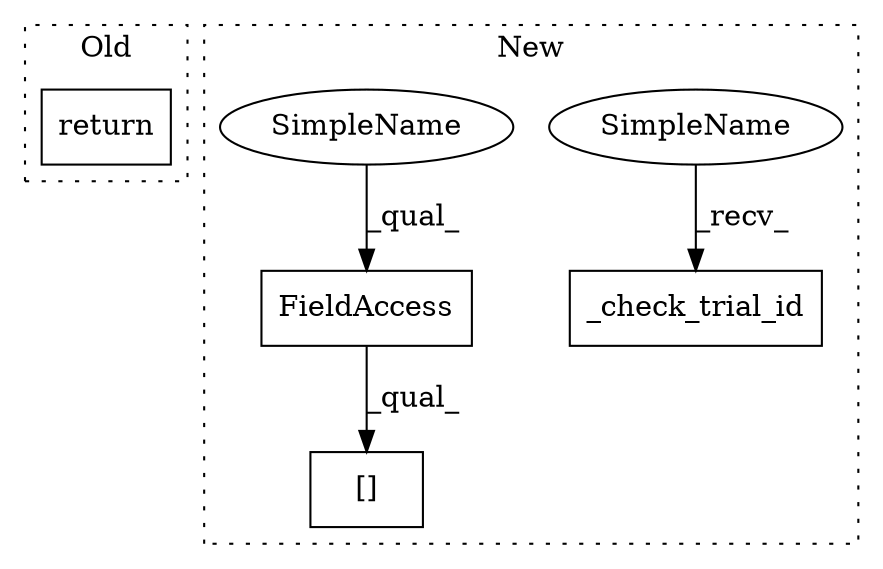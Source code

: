 digraph G {
subgraph cluster0 {
1 [label="return" a="41" s="3227" l="7" shape="box"];
label = "Old";
style="dotted";
}
subgraph cluster1 {
2 [label="_check_trial_id" a="32" s="4686,4710" l="16,1" shape="box"];
3 [label="FieldAccess" a="22" s="4724" l="37" shape="box"];
4 [label="[]" a="2" s="4724,4770" l="38,1" shape="box"];
5 [label="SimpleName" a="42" s="4681" l="4" shape="ellipse"];
6 [label="SimpleName" a="42" s="4724" l="4" shape="ellipse"];
label = "New";
style="dotted";
}
3 -> 4 [label="_qual_"];
5 -> 2 [label="_recv_"];
6 -> 3 [label="_qual_"];
}